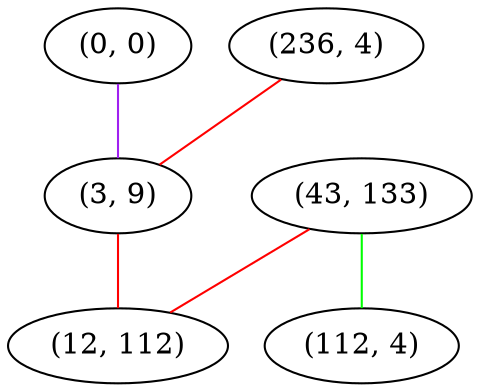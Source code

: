 graph "" {
"(0, 0)";
"(43, 133)";
"(112, 4)";
"(236, 4)";
"(3, 9)";
"(12, 112)";
"(0, 0)" -- "(3, 9)"  [color=purple, key=0, weight=4];
"(43, 133)" -- "(12, 112)"  [color=red, key=0, weight=1];
"(43, 133)" -- "(112, 4)"  [color=green, key=0, weight=2];
"(236, 4)" -- "(3, 9)"  [color=red, key=0, weight=1];
"(3, 9)" -- "(12, 112)"  [color=red, key=0, weight=1];
}
